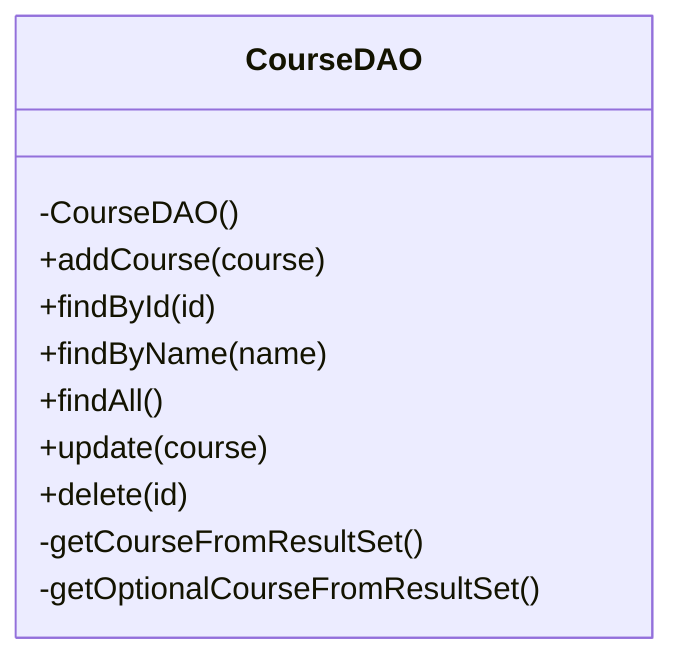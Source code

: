 classDiagram
    class CourseDAO {
        -CourseDAO()
        +addCourse(course)
        +findById(id)
        +findByName(name)
        +findAll()
        +update(course)
        +delete(id)

        -getCourseFromResultSet()
        -getOptionalCourseFromResultSet()
    }